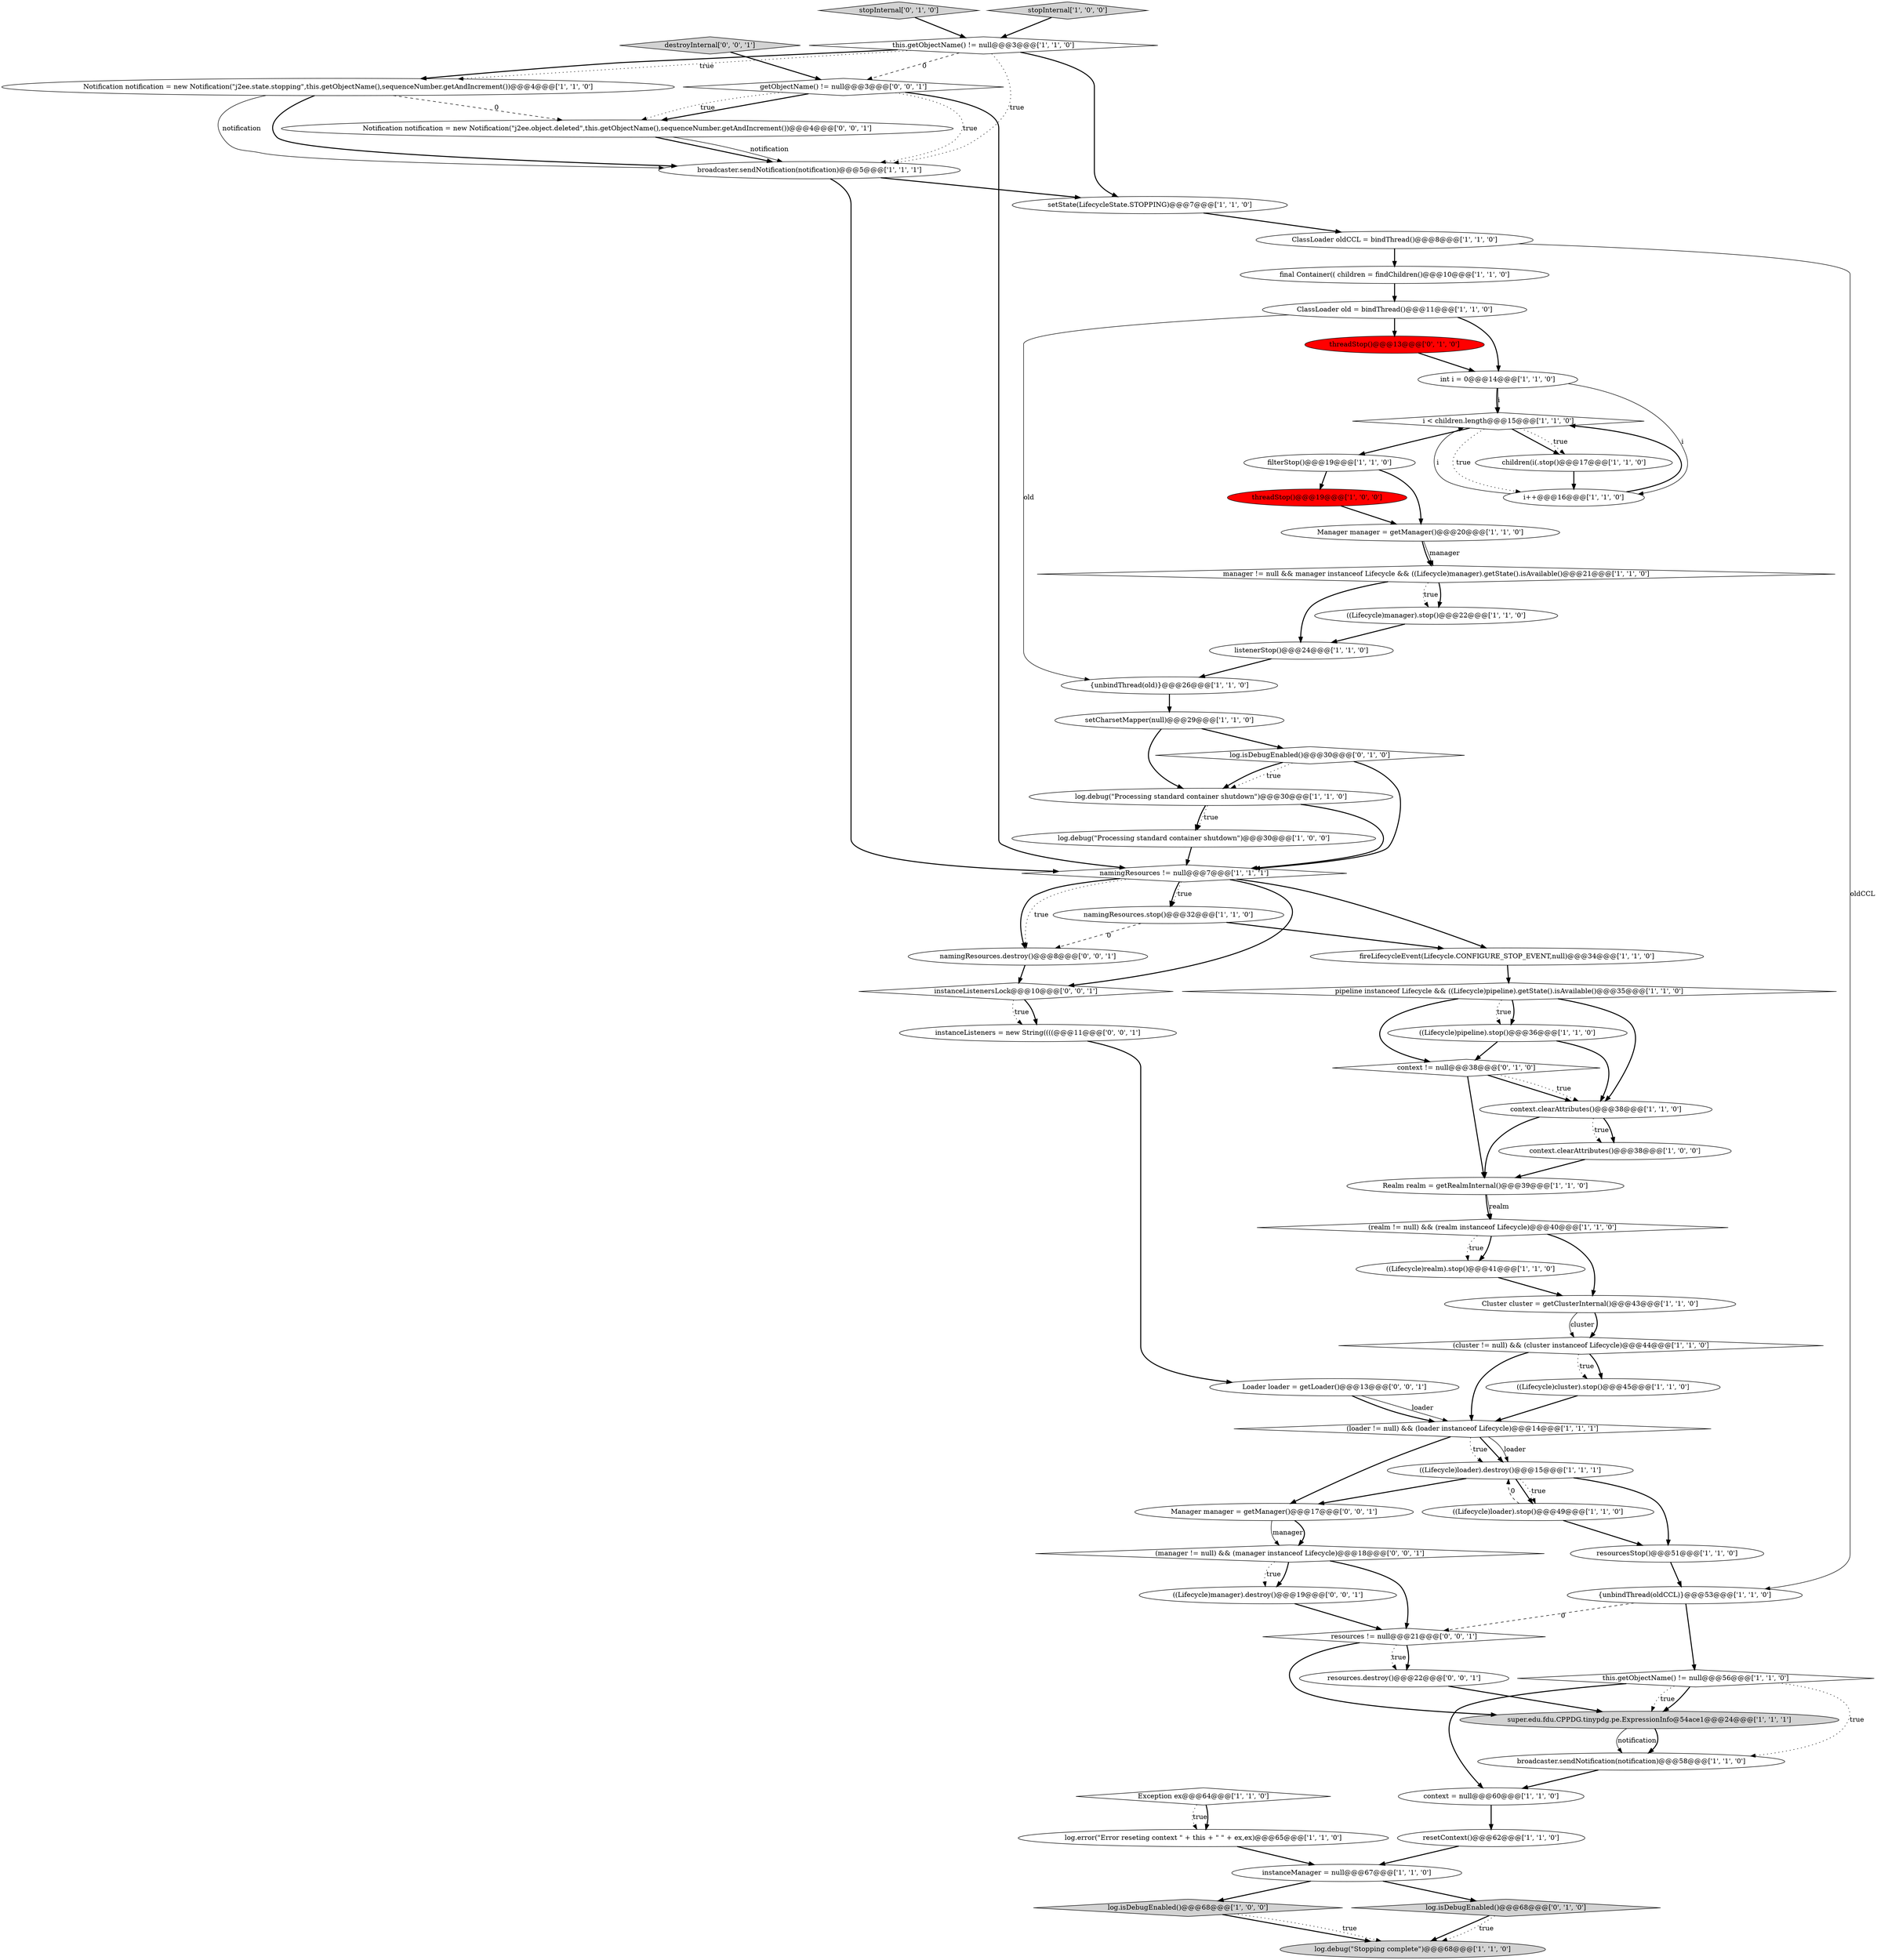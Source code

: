 digraph {
27 [style = filled, label = "log.error(\"Error reseting context \" + this + \" \" + ex,ex)@@@65@@@['1', '1', '0']", fillcolor = white, shape = ellipse image = "AAA0AAABBB1BBB"];
40 [style = filled, label = "pipeline instanceof Lifecycle && ((Lifecycle)pipeline).getState().isAvailable()@@@35@@@['1', '1', '0']", fillcolor = white, shape = diamond image = "AAA0AAABBB1BBB"];
61 [style = filled, label = "((Lifecycle)manager).destroy()@@@19@@@['0', '0', '1']", fillcolor = white, shape = ellipse image = "AAA0AAABBB3BBB"];
66 [style = filled, label = "(manager != null) && (manager instanceof Lifecycle)@@@18@@@['0', '0', '1']", fillcolor = white, shape = diamond image = "AAA0AAABBB3BBB"];
44 [style = filled, label = "context.clearAttributes()@@@38@@@['1', '1', '0']", fillcolor = white, shape = ellipse image = "AAA0AAABBB1BBB"];
24 [style = filled, label = "((Lifecycle)manager).stop()@@@22@@@['1', '1', '0']", fillcolor = white, shape = ellipse image = "AAA0AAABBB1BBB"];
4 [style = filled, label = "((Lifecycle)pipeline).stop()@@@36@@@['1', '1', '0']", fillcolor = white, shape = ellipse image = "AAA0AAABBB1BBB"];
15 [style = filled, label = "namingResources != null@@@7@@@['1', '1', '1']", fillcolor = white, shape = diamond image = "AAA0AAABBB1BBB"];
18 [style = filled, label = "i < children.length@@@15@@@['1', '1', '0']", fillcolor = white, shape = diamond image = "AAA0AAABBB1BBB"];
28 [style = filled, label = "i++@@@16@@@['1', '1', '0']", fillcolor = white, shape = ellipse image = "AAA0AAABBB1BBB"];
29 [style = filled, label = "(cluster != null) && (cluster instanceof Lifecycle)@@@44@@@['1', '1', '0']", fillcolor = white, shape = diamond image = "AAA0AAABBB1BBB"];
34 [style = filled, label = "resetContext()@@@62@@@['1', '1', '0']", fillcolor = white, shape = ellipse image = "AAA0AAABBB1BBB"];
45 [style = filled, label = "((Lifecycle)realm).stop()@@@41@@@['1', '1', '0']", fillcolor = white, shape = ellipse image = "AAA0AAABBB1BBB"];
33 [style = filled, label = "this.getObjectName() != null@@@3@@@['1', '1', '0']", fillcolor = white, shape = diamond image = "AAA0AAABBB1BBB"];
63 [style = filled, label = "namingResources.destroy()@@@8@@@['0', '0', '1']", fillcolor = white, shape = ellipse image = "AAA0AAABBB3BBB"];
42 [style = filled, label = "log.debug(\"Processing standard container shutdown\")@@@30@@@['1', '1', '0']", fillcolor = white, shape = ellipse image = "AAA0AAABBB1BBB"];
13 [style = filled, label = "(realm != null) && (realm instanceof Lifecycle)@@@40@@@['1', '1', '0']", fillcolor = white, shape = diamond image = "AAA0AAABBB1BBB"];
36 [style = filled, label = "ClassLoader old = bindThread()@@@11@@@['1', '1', '0']", fillcolor = white, shape = ellipse image = "AAA0AAABBB1BBB"];
43 [style = filled, label = "resourcesStop()@@@51@@@['1', '1', '0']", fillcolor = white, shape = ellipse image = "AAA0AAABBB1BBB"];
22 [style = filled, label = "this.getObjectName() != null@@@56@@@['1', '1', '0']", fillcolor = white, shape = diamond image = "AAA0AAABBB1BBB"];
60 [style = filled, label = "resources.destroy()@@@22@@@['0', '0', '1']", fillcolor = white, shape = ellipse image = "AAA0AAABBB3BBB"];
1 [style = filled, label = "listenerStop()@@@24@@@['1', '1', '0']", fillcolor = white, shape = ellipse image = "AAA0AAABBB1BBB"];
48 [style = filled, label = "Notification notification = new Notification(\"j2ee.state.stopping\",this.getObjectName(),sequenceNumber.getAndIncrement())@@@4@@@['1', '1', '0']", fillcolor = white, shape = ellipse image = "AAA0AAABBB1BBB"];
39 [style = filled, label = "ClassLoader oldCCL = bindThread()@@@8@@@['1', '1', '0']", fillcolor = white, shape = ellipse image = "AAA0AAABBB1BBB"];
55 [style = filled, label = "instanceListenersLock@@@10@@@['0', '0', '1']", fillcolor = white, shape = diamond image = "AAA0AAABBB3BBB"];
49 [style = filled, label = "children(i(.stop()@@@17@@@['1', '1', '0']", fillcolor = white, shape = ellipse image = "AAA0AAABBB1BBB"];
52 [style = filled, label = "stopInternal['0', '1', '0']", fillcolor = lightgray, shape = diamond image = "AAA0AAABBB2BBB"];
46 [style = filled, label = "((Lifecycle)cluster).stop()@@@45@@@['1', '1', '0']", fillcolor = white, shape = ellipse image = "AAA0AAABBB1BBB"];
9 [style = filled, label = "namingResources.stop()@@@32@@@['1', '1', '0']", fillcolor = white, shape = ellipse image = "AAA0AAABBB1BBB"];
23 [style = filled, label = "context = null@@@60@@@['1', '1', '0']", fillcolor = white, shape = ellipse image = "AAA0AAABBB1BBB"];
19 [style = filled, label = "manager != null && manager instanceof Lifecycle && ((Lifecycle)manager).getState().isAvailable()@@@21@@@['1', '1', '0']", fillcolor = white, shape = diamond image = "AAA0AAABBB1BBB"];
8 [style = filled, label = "setState(LifecycleState.STOPPING)@@@7@@@['1', '1', '0']", fillcolor = white, shape = ellipse image = "AAA0AAABBB1BBB"];
6 [style = filled, label = "Cluster cluster = getClusterInternal()@@@43@@@['1', '1', '0']", fillcolor = white, shape = ellipse image = "AAA0AAABBB1BBB"];
38 [style = filled, label = "log.isDebugEnabled()@@@68@@@['1', '0', '0']", fillcolor = lightgray, shape = diamond image = "AAA0AAABBB1BBB"];
14 [style = filled, label = "((Lifecycle)loader).stop()@@@49@@@['1', '1', '0']", fillcolor = white, shape = ellipse image = "AAA0AAABBB1BBB"];
65 [style = filled, label = "getObjectName() != null@@@3@@@['0', '0', '1']", fillcolor = white, shape = diamond image = "AAA0AAABBB3BBB"];
64 [style = filled, label = "instanceListeners = new String((((@@@11@@@['0', '0', '1']", fillcolor = white, shape = ellipse image = "AAA0AAABBB3BBB"];
17 [style = filled, label = "{unbindThread(oldCCL)}@@@53@@@['1', '1', '0']", fillcolor = white, shape = ellipse image = "AAA0AAABBB1BBB"];
31 [style = filled, label = "Exception ex@@@64@@@['1', '1', '0']", fillcolor = white, shape = diamond image = "AAA0AAABBB1BBB"];
57 [style = filled, label = "destroyInternal['0', '0', '1']", fillcolor = lightgray, shape = diamond image = "AAA0AAABBB3BBB"];
51 [style = filled, label = "log.isDebugEnabled()@@@30@@@['0', '1', '0']", fillcolor = white, shape = diamond image = "AAA0AAABBB2BBB"];
7 [style = filled, label = "final Container(( children = findChildren()@@@10@@@['1', '1', '0']", fillcolor = white, shape = ellipse image = "AAA0AAABBB1BBB"];
25 [style = filled, label = "threadStop()@@@19@@@['1', '0', '0']", fillcolor = red, shape = ellipse image = "AAA1AAABBB1BBB"];
26 [style = filled, label = "((Lifecycle)loader).destroy()@@@15@@@['1', '1', '1']", fillcolor = white, shape = ellipse image = "AAA0AAABBB1BBB"];
3 [style = filled, label = "instanceManager = null@@@67@@@['1', '1', '0']", fillcolor = white, shape = ellipse image = "AAA0AAABBB1BBB"];
50 [style = filled, label = "context != null@@@38@@@['0', '1', '0']", fillcolor = white, shape = diamond image = "AAA0AAABBB2BBB"];
0 [style = filled, label = "log.debug(\"Processing standard container shutdown\")@@@30@@@['1', '0', '0']", fillcolor = white, shape = ellipse image = "AAA0AAABBB1BBB"];
62 [style = filled, label = "Notification notification = new Notification(\"j2ee.object.deleted\",this.getObjectName(),sequenceNumber.getAndIncrement())@@@4@@@['0', '0', '1']", fillcolor = white, shape = ellipse image = "AAA0AAABBB3BBB"];
32 [style = filled, label = "stopInternal['1', '0', '0']", fillcolor = lightgray, shape = diamond image = "AAA0AAABBB1BBB"];
58 [style = filled, label = "resources != null@@@21@@@['0', '0', '1']", fillcolor = white, shape = diamond image = "AAA0AAABBB3BBB"];
5 [style = filled, label = "filterStop()@@@19@@@['1', '1', '0']", fillcolor = white, shape = ellipse image = "AAA0AAABBB1BBB"];
54 [style = filled, label = "threadStop()@@@13@@@['0', '1', '0']", fillcolor = red, shape = ellipse image = "AAA1AAABBB2BBB"];
20 [style = filled, label = "super.edu.fdu.CPPDG.tinypdg.pe.ExpressionInfo@54ace1@@@24@@@['1', '1', '1']", fillcolor = lightgray, shape = ellipse image = "AAA0AAABBB1BBB"];
10 [style = filled, label = "Manager manager = getManager()@@@20@@@['1', '1', '0']", fillcolor = white, shape = ellipse image = "AAA0AAABBB1BBB"];
41 [style = filled, label = "(loader != null) && (loader instanceof Lifecycle)@@@14@@@['1', '1', '1']", fillcolor = white, shape = diamond image = "AAA0AAABBB1BBB"];
56 [style = filled, label = "Manager manager = getManager()@@@17@@@['0', '0', '1']", fillcolor = white, shape = ellipse image = "AAA0AAABBB3BBB"];
12 [style = filled, label = "Realm realm = getRealmInternal()@@@39@@@['1', '1', '0']", fillcolor = white, shape = ellipse image = "AAA0AAABBB1BBB"];
21 [style = filled, label = "context.clearAttributes()@@@38@@@['1', '0', '0']", fillcolor = white, shape = ellipse image = "AAA0AAABBB1BBB"];
35 [style = filled, label = "broadcaster.sendNotification(notification)@@@58@@@['1', '1', '0']", fillcolor = white, shape = ellipse image = "AAA0AAABBB1BBB"];
47 [style = filled, label = "log.debug(\"Stopping complete\")@@@68@@@['1', '1', '0']", fillcolor = lightgray, shape = ellipse image = "AAA0AAABBB1BBB"];
30 [style = filled, label = "fireLifecycleEvent(Lifecycle.CONFIGURE_STOP_EVENT,null)@@@34@@@['1', '1', '0']", fillcolor = white, shape = ellipse image = "AAA0AAABBB1BBB"];
37 [style = filled, label = "int i = 0@@@14@@@['1', '1', '0']", fillcolor = white, shape = ellipse image = "AAA0AAABBB1BBB"];
11 [style = filled, label = "{unbindThread(old)}@@@26@@@['1', '1', '0']", fillcolor = white, shape = ellipse image = "AAA0AAABBB1BBB"];
16 [style = filled, label = "setCharsetMapper(null)@@@29@@@['1', '1', '0']", fillcolor = white, shape = ellipse image = "AAA0AAABBB1BBB"];
53 [style = filled, label = "log.isDebugEnabled()@@@68@@@['0', '1', '0']", fillcolor = lightgray, shape = diamond image = "AAA0AAABBB2BBB"];
2 [style = filled, label = "broadcaster.sendNotification(notification)@@@5@@@['1', '1', '1']", fillcolor = white, shape = ellipse image = "AAA0AAABBB1BBB"];
59 [style = filled, label = "Loader loader = getLoader()@@@13@@@['0', '0', '1']", fillcolor = white, shape = ellipse image = "AAA0AAABBB3BBB"];
40->4 [style = bold, label=""];
16->51 [style = bold, label=""];
15->55 [style = bold, label=""];
44->21 [style = dotted, label="true"];
10->19 [style = solid, label="manager"];
41->26 [style = solid, label="loader"];
10->19 [style = bold, label=""];
33->48 [style = dotted, label="true"];
50->44 [style = bold, label=""];
65->62 [style = bold, label=""];
53->47 [style = bold, label=""];
58->60 [style = bold, label=""];
3->38 [style = bold, label=""];
26->56 [style = bold, label=""];
4->44 [style = bold, label=""];
0->15 [style = bold, label=""];
15->9 [style = dotted, label="true"];
6->29 [style = bold, label=""];
65->62 [style = dotted, label="true"];
19->24 [style = bold, label=""];
14->26 [style = dashed, label="0"];
19->1 [style = bold, label=""];
35->23 [style = bold, label=""];
18->49 [style = bold, label=""];
63->55 [style = bold, label=""];
45->6 [style = bold, label=""];
58->20 [style = bold, label=""];
53->47 [style = dotted, label="true"];
51->42 [style = dotted, label="true"];
29->46 [style = bold, label=""];
48->2 [style = solid, label="notification"];
54->37 [style = bold, label=""];
2->15 [style = bold, label=""];
31->27 [style = dotted, label="true"];
33->2 [style = dotted, label="true"];
33->48 [style = bold, label=""];
13->45 [style = bold, label=""];
50->12 [style = bold, label=""];
56->66 [style = solid, label="manager"];
30->40 [style = bold, label=""];
22->35 [style = dotted, label="true"];
25->10 [style = bold, label=""];
16->42 [style = bold, label=""];
55->64 [style = bold, label=""];
8->39 [style = bold, label=""];
62->2 [style = bold, label=""];
33->65 [style = dashed, label="0"];
42->0 [style = dotted, label="true"];
42->15 [style = bold, label=""];
11->16 [style = bold, label=""];
5->10 [style = bold, label=""];
15->63 [style = dotted, label="true"];
40->50 [style = bold, label=""];
44->21 [style = bold, label=""];
28->18 [style = bold, label=""];
48->2 [style = bold, label=""];
50->44 [style = dotted, label="true"];
26->14 [style = bold, label=""];
26->43 [style = bold, label=""];
58->60 [style = dotted, label="true"];
44->12 [style = bold, label=""];
22->23 [style = bold, label=""];
14->43 [style = bold, label=""];
46->41 [style = bold, label=""];
5->25 [style = bold, label=""];
3->53 [style = bold, label=""];
1->11 [style = bold, label=""];
59->41 [style = solid, label="loader"];
22->20 [style = dotted, label="true"];
65->2 [style = dotted, label="true"];
22->20 [style = bold, label=""];
39->7 [style = bold, label=""];
31->27 [style = bold, label=""];
15->9 [style = bold, label=""];
26->14 [style = dotted, label="true"];
37->28 [style = solid, label="i"];
38->47 [style = bold, label=""];
66->61 [style = bold, label=""];
57->65 [style = bold, label=""];
36->37 [style = bold, label=""];
6->29 [style = solid, label="cluster"];
51->42 [style = bold, label=""];
62->2 [style = solid, label="notification"];
33->8 [style = bold, label=""];
65->15 [style = bold, label=""];
12->13 [style = solid, label="realm"];
13->45 [style = dotted, label="true"];
60->20 [style = bold, label=""];
52->33 [style = bold, label=""];
40->4 [style = dotted, label="true"];
49->28 [style = bold, label=""];
19->24 [style = dotted, label="true"];
64->59 [style = bold, label=""];
18->49 [style = dotted, label="true"];
56->66 [style = bold, label=""];
32->33 [style = bold, label=""];
42->0 [style = bold, label=""];
21->12 [style = bold, label=""];
66->58 [style = bold, label=""];
28->18 [style = solid, label="i"];
12->13 [style = bold, label=""];
43->17 [style = bold, label=""];
55->64 [style = dotted, label="true"];
9->63 [style = dashed, label="0"];
24->1 [style = bold, label=""];
13->6 [style = bold, label=""];
4->50 [style = bold, label=""];
7->36 [style = bold, label=""];
40->44 [style = bold, label=""];
66->61 [style = dotted, label="true"];
17->58 [style = dashed, label="0"];
20->35 [style = solid, label="notification"];
29->41 [style = bold, label=""];
27->3 [style = bold, label=""];
36->11 [style = solid, label="old"];
41->56 [style = bold, label=""];
9->30 [style = bold, label=""];
15->30 [style = bold, label=""];
61->58 [style = bold, label=""];
48->62 [style = dashed, label="0"];
17->22 [style = bold, label=""];
39->17 [style = solid, label="oldCCL"];
29->46 [style = dotted, label="true"];
41->26 [style = dotted, label="true"];
37->18 [style = solid, label="i"];
34->3 [style = bold, label=""];
18->28 [style = dotted, label="true"];
18->5 [style = bold, label=""];
38->47 [style = dotted, label="true"];
37->18 [style = bold, label=""];
23->34 [style = bold, label=""];
41->26 [style = bold, label=""];
20->35 [style = bold, label=""];
36->54 [style = bold, label=""];
51->15 [style = bold, label=""];
15->63 [style = bold, label=""];
59->41 [style = bold, label=""];
2->8 [style = bold, label=""];
}

